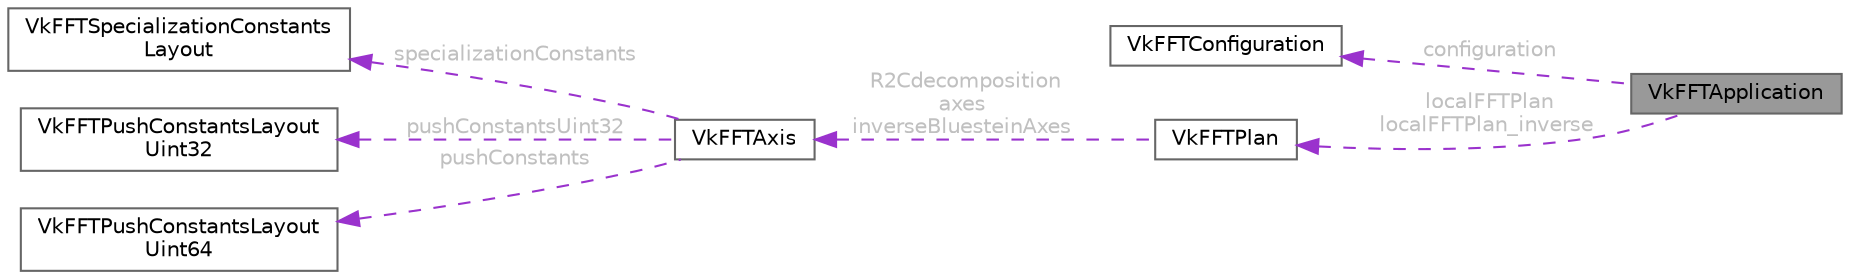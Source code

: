 digraph "VkFFTApplication"
{
 // LATEX_PDF_SIZE
  bgcolor="transparent";
  edge [fontname=Helvetica,fontsize=10,labelfontname=Helvetica,labelfontsize=10];
  node [fontname=Helvetica,fontsize=10,shape=box,height=0.2,width=0.4];
  rankdir="LR";
  Node1 [id="Node000001",label="VkFFTApplication",height=0.2,width=0.4,color="gray40", fillcolor="grey60", style="filled", fontcolor="black",tooltip=" "];
  Node2 -> Node1 [id="edge1_Node000001_Node000002",dir="back",color="darkorchid3",style="dashed",tooltip=" ",label=" configuration",fontcolor="grey" ];
  Node2 [id="Node000002",label="VkFFTConfiguration",height=0.2,width=0.4,color="gray40", fillcolor="white", style="filled",URL="$struct_vk_f_f_t_configuration.html",tooltip=" "];
  Node3 -> Node1 [id="edge2_Node000001_Node000003",dir="back",color="darkorchid3",style="dashed",tooltip=" ",label=" localFFTPlan\nlocalFFTPlan_inverse",fontcolor="grey" ];
  Node3 [id="Node000003",label="VkFFTPlan",height=0.2,width=0.4,color="gray40", fillcolor="white", style="filled",URL="$struct_vk_f_f_t_plan.html",tooltip=" "];
  Node4 -> Node3 [id="edge3_Node000003_Node000004",dir="back",color="darkorchid3",style="dashed",tooltip=" ",label=" R2Cdecomposition\naxes\ninverseBluesteinAxes",fontcolor="grey" ];
  Node4 [id="Node000004",label="VkFFTAxis",height=0.2,width=0.4,color="gray40", fillcolor="white", style="filled",URL="$struct_vk_f_f_t_axis.html",tooltip=" "];
  Node5 -> Node4 [id="edge4_Node000004_Node000005",dir="back",color="darkorchid3",style="dashed",tooltip=" ",label=" specializationConstants",fontcolor="grey" ];
  Node5 [id="Node000005",label="VkFFTSpecializationConstants\lLayout",height=0.2,width=0.4,color="gray40", fillcolor="white", style="filled",URL="$struct_vk_f_f_t_specialization_constants_layout.html",tooltip=" "];
  Node6 -> Node4 [id="edge5_Node000004_Node000006",dir="back",color="darkorchid3",style="dashed",tooltip=" ",label=" pushConstantsUint32",fontcolor="grey" ];
  Node6 [id="Node000006",label="VkFFTPushConstantsLayout\lUint32",height=0.2,width=0.4,color="gray40", fillcolor="white", style="filled",URL="$struct_vk_f_f_t_push_constants_layout_uint32.html",tooltip=" "];
  Node7 -> Node4 [id="edge6_Node000004_Node000007",dir="back",color="darkorchid3",style="dashed",tooltip=" ",label=" pushConstants",fontcolor="grey" ];
  Node7 [id="Node000007",label="VkFFTPushConstantsLayout\lUint64",height=0.2,width=0.4,color="gray40", fillcolor="white", style="filled",URL="$struct_vk_f_f_t_push_constants_layout_uint64.html",tooltip=" "];
}
